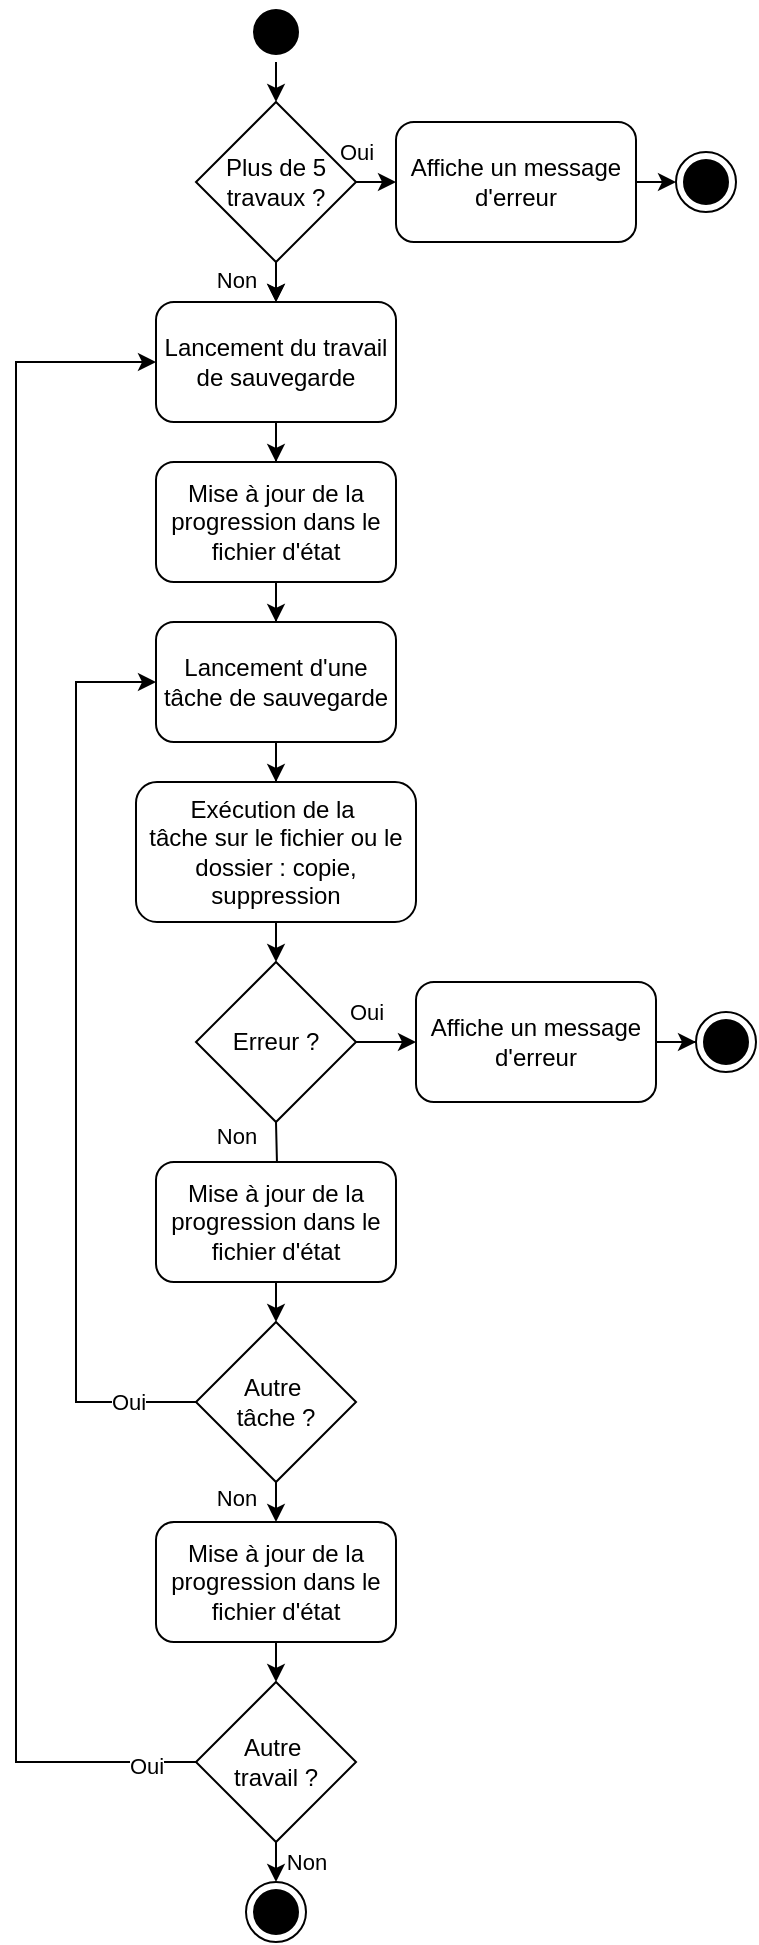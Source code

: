 <mxfile version="27.0.2">
  <diagram name="Page-1" id="ff62XtQaOZzZQMhcKeQ3">
    <mxGraphModel grid="1" page="1" gridSize="10" guides="1" tooltips="1" connect="1" arrows="1" fold="1" pageScale="1" pageWidth="827" pageHeight="1169" math="0" shadow="0">
      <root>
        <mxCell id="0" />
        <mxCell id="1" parent="0" />
        <mxCell id="Kopjw5HRFYW3ppiHaxA7-39" value="" style="ellipse;html=1;shape=endState;fillColor=#000000;strokeColor=#000000;" vertex="1" parent="1">
          <mxGeometry x="305" y="500" width="30" height="30" as="geometry" />
        </mxCell>
        <mxCell id="PXs43NBplg6TRPDdT5pb-63" style="edgeStyle=orthogonalEdgeStyle;rounded=0;orthogonalLoop=1;jettySize=auto;html=1;exitX=0.5;exitY=1;exitDx=0;exitDy=0;entryX=0.5;entryY=0;entryDx=0;entryDy=0;" edge="1" parent="1" target="PXs43NBplg6TRPDdT5pb-67" source="PXs43NBplg6TRPDdT5pb-118">
          <mxGeometry relative="1" as="geometry">
            <mxPoint x="320" y="-260" as="targetPoint" />
          </mxGeometry>
        </mxCell>
        <mxCell id="PXs43NBplg6TRPDdT5pb-120" value="Non" style="edgeLabel;html=1;align=center;verticalAlign=middle;resizable=0;points=[];" connectable="0" vertex="1" parent="PXs43NBplg6TRPDdT5pb-63">
          <mxGeometry x="-0.167" y="3" relative="1" as="geometry">
            <mxPoint x="-23" as="offset" />
          </mxGeometry>
        </mxCell>
        <mxCell id="PXs43NBplg6TRPDdT5pb-64" value="" style="ellipse;html=1;shape=startState;fillColor=#000000;strokeColor=#000000;" vertex="1" parent="1">
          <mxGeometry x="305" y="-440" width="30" height="30" as="geometry" />
        </mxCell>
        <mxCell id="PXs43NBplg6TRPDdT5pb-66" style="edgeStyle=orthogonalEdgeStyle;rounded=0;orthogonalLoop=1;jettySize=auto;html=1;exitX=0.5;exitY=1;exitDx=0;exitDy=0;" edge="1" parent="1" source="PXs43NBplg6TRPDdT5pb-81" target="PXs43NBplg6TRPDdT5pb-72">
          <mxGeometry relative="1" as="geometry">
            <mxPoint x="319.714" y="-160" as="targetPoint" />
          </mxGeometry>
        </mxCell>
        <mxCell id="PXs43NBplg6TRPDdT5pb-67" value="Lancement du travail de sauvegarde" style="rounded=1;whiteSpace=wrap;html=1;" vertex="1" parent="1">
          <mxGeometry x="260" y="-290" width="120" height="60" as="geometry" />
        </mxCell>
        <mxCell id="PXs43NBplg6TRPDdT5pb-68" style="edgeStyle=orthogonalEdgeStyle;rounded=0;orthogonalLoop=1;jettySize=auto;html=1;entryX=0.5;entryY=0;entryDx=0;entryDy=0;" edge="1" parent="1" source="PXs43NBplg6TRPDdT5pb-72" target="PXs43NBplg6TRPDdT5pb-76">
          <mxGeometry relative="1" as="geometry" />
        </mxCell>
        <mxCell id="PXs43NBplg6TRPDdT5pb-72" value="Lancement d&#39;une tâche de sauvegarde" style="rounded=1;whiteSpace=wrap;html=1;" vertex="1" parent="1">
          <mxGeometry x="260" y="-130" width="120" height="60" as="geometry" />
        </mxCell>
        <mxCell id="PXs43NBplg6TRPDdT5pb-78" style="edgeStyle=orthogonalEdgeStyle;rounded=0;orthogonalLoop=1;jettySize=auto;html=1;exitX=0.5;exitY=1;exitDx=0;exitDy=0;" edge="1" parent="1" target="PXs43NBplg6TRPDdT5pb-77">
          <mxGeometry relative="1" as="geometry">
            <mxPoint x="320" y="120" as="sourcePoint" />
          </mxGeometry>
        </mxCell>
        <mxCell id="PXs43NBplg6TRPDdT5pb-111" value="Non" style="edgeLabel;html=1;align=center;verticalAlign=middle;resizable=0;points=[];" connectable="0" vertex="1" parent="PXs43NBplg6TRPDdT5pb-78">
          <mxGeometry x="-0.357" relative="1" as="geometry">
            <mxPoint x="-20" as="offset" />
          </mxGeometry>
        </mxCell>
        <mxCell id="PXs43NBplg6TRPDdT5pb-110" style="edgeStyle=orthogonalEdgeStyle;rounded=0;orthogonalLoop=1;jettySize=auto;html=1;exitX=0.5;exitY=1;exitDx=0;exitDy=0;entryX=0.5;entryY=0;entryDx=0;entryDy=0;" edge="1" parent="1" source="PXs43NBplg6TRPDdT5pb-76" target="PXs43NBplg6TRPDdT5pb-109">
          <mxGeometry relative="1" as="geometry" />
        </mxCell>
        <mxCell id="PXs43NBplg6TRPDdT5pb-76" value="Exécution de la&amp;nbsp;&lt;div&gt;tâche sur le fichier ou le dossier : copie, suppression&lt;/div&gt;" style="rounded=1;whiteSpace=wrap;html=1;" vertex="1" parent="1">
          <mxGeometry x="250" y="-50" width="140" height="70" as="geometry" />
        </mxCell>
        <mxCell id="PXs43NBplg6TRPDdT5pb-90" style="edgeStyle=orthogonalEdgeStyle;rounded=0;orthogonalLoop=1;jettySize=auto;html=1;exitX=0.5;exitY=1;exitDx=0;exitDy=0;entryX=0.5;entryY=0;entryDx=0;entryDy=0;" edge="1" parent="1" source="PXs43NBplg6TRPDdT5pb-77" target="PXs43NBplg6TRPDdT5pb-89">
          <mxGeometry relative="1" as="geometry" />
        </mxCell>
        <mxCell id="PXs43NBplg6TRPDdT5pb-77" value="Mise à jour de la progression dans le fichier d&#39;état" style="rounded=1;whiteSpace=wrap;html=1;" vertex="1" parent="1">
          <mxGeometry x="260" y="140" width="120" height="60" as="geometry" />
        </mxCell>
        <mxCell id="PXs43NBplg6TRPDdT5pb-82" value="" style="edgeStyle=orthogonalEdgeStyle;rounded=0;orthogonalLoop=1;jettySize=auto;html=1;exitX=0.5;exitY=1;exitDx=0;exitDy=0;" edge="1" parent="1" source="PXs43NBplg6TRPDdT5pb-67" target="PXs43NBplg6TRPDdT5pb-81">
          <mxGeometry relative="1" as="geometry">
            <mxPoint x="320" y="130" as="targetPoint" />
            <mxPoint x="320" y="-200" as="sourcePoint" />
          </mxGeometry>
        </mxCell>
        <mxCell id="PXs43NBplg6TRPDdT5pb-81" value="Mise à jour de la progression dans le fichier d&#39;état" style="rounded=1;whiteSpace=wrap;html=1;" vertex="1" parent="1">
          <mxGeometry x="260" y="-210" width="120" height="60" as="geometry" />
        </mxCell>
        <mxCell id="PXs43NBplg6TRPDdT5pb-95" style="edgeStyle=orthogonalEdgeStyle;rounded=0;orthogonalLoop=1;jettySize=auto;html=1;exitX=0;exitY=0.5;exitDx=0;exitDy=0;entryX=0;entryY=0.5;entryDx=0;entryDy=0;" edge="1" parent="1" source="PXs43NBplg6TRPDdT5pb-89" target="PXs43NBplg6TRPDdT5pb-72">
          <mxGeometry relative="1" as="geometry">
            <Array as="points">
              <mxPoint x="220" y="260" />
              <mxPoint x="220" y="-100" />
            </Array>
          </mxGeometry>
        </mxCell>
        <mxCell id="PXs43NBplg6TRPDdT5pb-96" value="Oui" style="edgeLabel;html=1;align=center;verticalAlign=middle;resizable=0;points=[];" connectable="0" vertex="1" parent="PXs43NBplg6TRPDdT5pb-95">
          <mxGeometry x="-0.796" y="-2" relative="1" as="geometry">
            <mxPoint x="13" y="2" as="offset" />
          </mxGeometry>
        </mxCell>
        <mxCell id="PXs43NBplg6TRPDdT5pb-102" style="edgeStyle=orthogonalEdgeStyle;rounded=0;orthogonalLoop=1;jettySize=auto;html=1;exitX=0.5;exitY=1;exitDx=0;exitDy=0;entryX=0.5;entryY=0;entryDx=0;entryDy=0;" edge="1" parent="1" source="PXs43NBplg6TRPDdT5pb-89" target="PXs43NBplg6TRPDdT5pb-101">
          <mxGeometry relative="1" as="geometry" />
        </mxCell>
        <mxCell id="PXs43NBplg6TRPDdT5pb-104" value="Non" style="edgeLabel;html=1;align=center;verticalAlign=middle;resizable=0;points=[];" connectable="0" vertex="1" parent="PXs43NBplg6TRPDdT5pb-102">
          <mxGeometry x="-0.226" relative="1" as="geometry">
            <mxPoint x="-20" as="offset" />
          </mxGeometry>
        </mxCell>
        <mxCell id="PXs43NBplg6TRPDdT5pb-89" value="Autre&amp;nbsp;&lt;div&gt;tâche ?&lt;/div&gt;" style="rhombus;whiteSpace=wrap;html=1;" vertex="1" parent="1">
          <mxGeometry x="280" y="220" width="80" height="80" as="geometry" />
        </mxCell>
        <mxCell id="PXs43NBplg6TRPDdT5pb-100" style="edgeStyle=orthogonalEdgeStyle;rounded=0;orthogonalLoop=1;jettySize=auto;html=1;" edge="1" parent="1" source="PXs43NBplg6TRPDdT5pb-93" target="PXs43NBplg6TRPDdT5pb-67">
          <mxGeometry relative="1" as="geometry">
            <Array as="points">
              <mxPoint x="190" y="440" />
              <mxPoint x="190" y="-260" />
            </Array>
          </mxGeometry>
        </mxCell>
        <mxCell id="PXs43NBplg6TRPDdT5pb-105" value="Oui" style="edgeLabel;html=1;align=center;verticalAlign=middle;resizable=0;points=[];" connectable="0" vertex="1" parent="PXs43NBplg6TRPDdT5pb-100">
          <mxGeometry x="-0.941" y="2" relative="1" as="geometry">
            <mxPoint as="offset" />
          </mxGeometry>
        </mxCell>
        <mxCell id="Kopjw5HRFYW3ppiHaxA7-57" style="edgeStyle=orthogonalEdgeStyle;rounded=0;orthogonalLoop=1;jettySize=auto;html=1;exitX=0.5;exitY=1;exitDx=0;exitDy=0;entryX=0.5;entryY=0;entryDx=0;entryDy=0;" edge="1" parent="1" source="PXs43NBplg6TRPDdT5pb-93" target="Kopjw5HRFYW3ppiHaxA7-39">
          <mxGeometry relative="1" as="geometry" />
        </mxCell>
        <mxCell id="Kopjw5HRFYW3ppiHaxA7-58" value="Non" style="edgeLabel;html=1;align=center;verticalAlign=middle;resizable=0;points=[];" connectable="0" vertex="1" parent="Kopjw5HRFYW3ppiHaxA7-57">
          <mxGeometry x="0.007" relative="1" as="geometry">
            <mxPoint x="15" as="offset" />
          </mxGeometry>
        </mxCell>
        <mxCell id="PXs43NBplg6TRPDdT5pb-93" value="Autre&amp;nbsp;&lt;div&gt;travail ?&lt;/div&gt;" style="rhombus;whiteSpace=wrap;html=1;" vertex="1" parent="1">
          <mxGeometry x="280" y="400" width="80" height="80" as="geometry" />
        </mxCell>
        <mxCell id="PXs43NBplg6TRPDdT5pb-103" style="edgeStyle=orthogonalEdgeStyle;rounded=0;orthogonalLoop=1;jettySize=auto;html=1;exitX=0.5;exitY=1;exitDx=0;exitDy=0;entryX=0.5;entryY=0;entryDx=0;entryDy=0;" edge="1" parent="1" source="PXs43NBplg6TRPDdT5pb-101" target="PXs43NBplg6TRPDdT5pb-93">
          <mxGeometry relative="1" as="geometry" />
        </mxCell>
        <mxCell id="PXs43NBplg6TRPDdT5pb-101" value="Mise à jour de la progression dans le fichier d&#39;état" style="rounded=1;whiteSpace=wrap;html=1;" vertex="1" parent="1">
          <mxGeometry x="260" y="320" width="120" height="60" as="geometry" />
        </mxCell>
        <mxCell id="PXs43NBplg6TRPDdT5pb-114" style="edgeStyle=orthogonalEdgeStyle;rounded=0;orthogonalLoop=1;jettySize=auto;html=1;exitX=1;exitY=0.5;exitDx=0;exitDy=0;" edge="1" parent="1" source="PXs43NBplg6TRPDdT5pb-116" target="PXs43NBplg6TRPDdT5pb-113">
          <mxGeometry relative="1" as="geometry" />
        </mxCell>
        <mxCell id="PXs43NBplg6TRPDdT5pb-109" value="Erreur ?" style="rhombus;whiteSpace=wrap;html=1;" vertex="1" parent="1">
          <mxGeometry x="280" y="40" width="80" height="80" as="geometry" />
        </mxCell>
        <mxCell id="PXs43NBplg6TRPDdT5pb-113" value="" style="ellipse;html=1;shape=endState;fillColor=#000000;strokeColor=#000000;" vertex="1" parent="1">
          <mxGeometry x="530" y="65" width="30" height="30" as="geometry" />
        </mxCell>
        <mxCell id="PXs43NBplg6TRPDdT5pb-117" value="" style="edgeStyle=orthogonalEdgeStyle;rounded=0;orthogonalLoop=1;jettySize=auto;html=1;exitX=1;exitY=0.5;exitDx=0;exitDy=0;" edge="1" parent="1" source="PXs43NBplg6TRPDdT5pb-109" target="PXs43NBplg6TRPDdT5pb-116">
          <mxGeometry relative="1" as="geometry">
            <mxPoint x="360" y="80" as="sourcePoint" />
            <mxPoint x="530" y="80" as="targetPoint" />
          </mxGeometry>
        </mxCell>
        <mxCell id="PXs43NBplg6TRPDdT5pb-126" value="Oui" style="edgeLabel;html=1;align=center;verticalAlign=middle;resizable=0;points=[];" connectable="0" vertex="1" parent="PXs43NBplg6TRPDdT5pb-117">
          <mxGeometry x="-0.817" y="-1" relative="1" as="geometry">
            <mxPoint y="-16" as="offset" />
          </mxGeometry>
        </mxCell>
        <mxCell id="PXs43NBplg6TRPDdT5pb-116" value="Affiche un message d&#39;erreur" style="rounded=1;whiteSpace=wrap;html=1;" vertex="1" parent="1">
          <mxGeometry x="390" y="50" width="120" height="60" as="geometry" />
        </mxCell>
        <mxCell id="PXs43NBplg6TRPDdT5pb-119" value="" style="edgeStyle=orthogonalEdgeStyle;rounded=0;orthogonalLoop=1;jettySize=auto;html=1;exitX=0.5;exitY=1;exitDx=0;exitDy=0;entryX=0.5;entryY=0;entryDx=0;entryDy=0;" edge="1" parent="1" source="PXs43NBplg6TRPDdT5pb-64" target="PXs43NBplg6TRPDdT5pb-118">
          <mxGeometry relative="1" as="geometry">
            <mxPoint x="320" y="-290" as="targetPoint" />
            <mxPoint x="320" y="-460" as="sourcePoint" />
          </mxGeometry>
        </mxCell>
        <mxCell id="PXs43NBplg6TRPDdT5pb-123" style="edgeStyle=orthogonalEdgeStyle;rounded=0;orthogonalLoop=1;jettySize=auto;html=1;exitX=1;exitY=0.5;exitDx=0;exitDy=0;entryX=0;entryY=0.5;entryDx=0;entryDy=0;" edge="1" parent="1" source="PXs43NBplg6TRPDdT5pb-118" target="PXs43NBplg6TRPDdT5pb-122">
          <mxGeometry relative="1" as="geometry" />
        </mxCell>
        <mxCell id="PXs43NBplg6TRPDdT5pb-125" value="Oui" style="edgeLabel;html=1;align=center;verticalAlign=middle;resizable=0;points=[];" connectable="0" vertex="1" parent="PXs43NBplg6TRPDdT5pb-123">
          <mxGeometry x="-0.025" y="3" relative="1" as="geometry">
            <mxPoint x="-10" y="-12" as="offset" />
          </mxGeometry>
        </mxCell>
        <mxCell id="v7gsU4K3kWj19XTlIS8H-39" style="edgeStyle=orthogonalEdgeStyle;rounded=0;orthogonalLoop=1;jettySize=auto;html=1;exitX=0.5;exitY=1;exitDx=0;exitDy=0;entryX=0.5;entryY=0;entryDx=0;entryDy=0;" edge="1" parent="1" source="PXs43NBplg6TRPDdT5pb-118" target="PXs43NBplg6TRPDdT5pb-67">
          <mxGeometry relative="1" as="geometry" />
        </mxCell>
        <mxCell id="PXs43NBplg6TRPDdT5pb-118" value="Plus de 5 travaux ?" style="rhombus;whiteSpace=wrap;html=1;" vertex="1" parent="1">
          <mxGeometry x="280" y="-390" width="80" height="80" as="geometry" />
        </mxCell>
        <mxCell id="PXs43NBplg6TRPDdT5pb-121" value="" style="ellipse;html=1;shape=endState;fillColor=#000000;strokeColor=#000000;" vertex="1" parent="1">
          <mxGeometry x="520" y="-365" width="30" height="30" as="geometry" />
        </mxCell>
        <mxCell id="PXs43NBplg6TRPDdT5pb-124" style="edgeStyle=orthogonalEdgeStyle;rounded=0;orthogonalLoop=1;jettySize=auto;html=1;exitX=1;exitY=0.5;exitDx=0;exitDy=0;entryX=0;entryY=0.5;entryDx=0;entryDy=0;" edge="1" parent="1" source="PXs43NBplg6TRPDdT5pb-122" target="PXs43NBplg6TRPDdT5pb-121">
          <mxGeometry relative="1" as="geometry" />
        </mxCell>
        <mxCell id="PXs43NBplg6TRPDdT5pb-122" value="Affiche un message d&#39;erreur" style="rounded=1;whiteSpace=wrap;html=1;" vertex="1" parent="1">
          <mxGeometry x="380" y="-380" width="120" height="60" as="geometry" />
        </mxCell>
      </root>
    </mxGraphModel>
  </diagram>
</mxfile>
